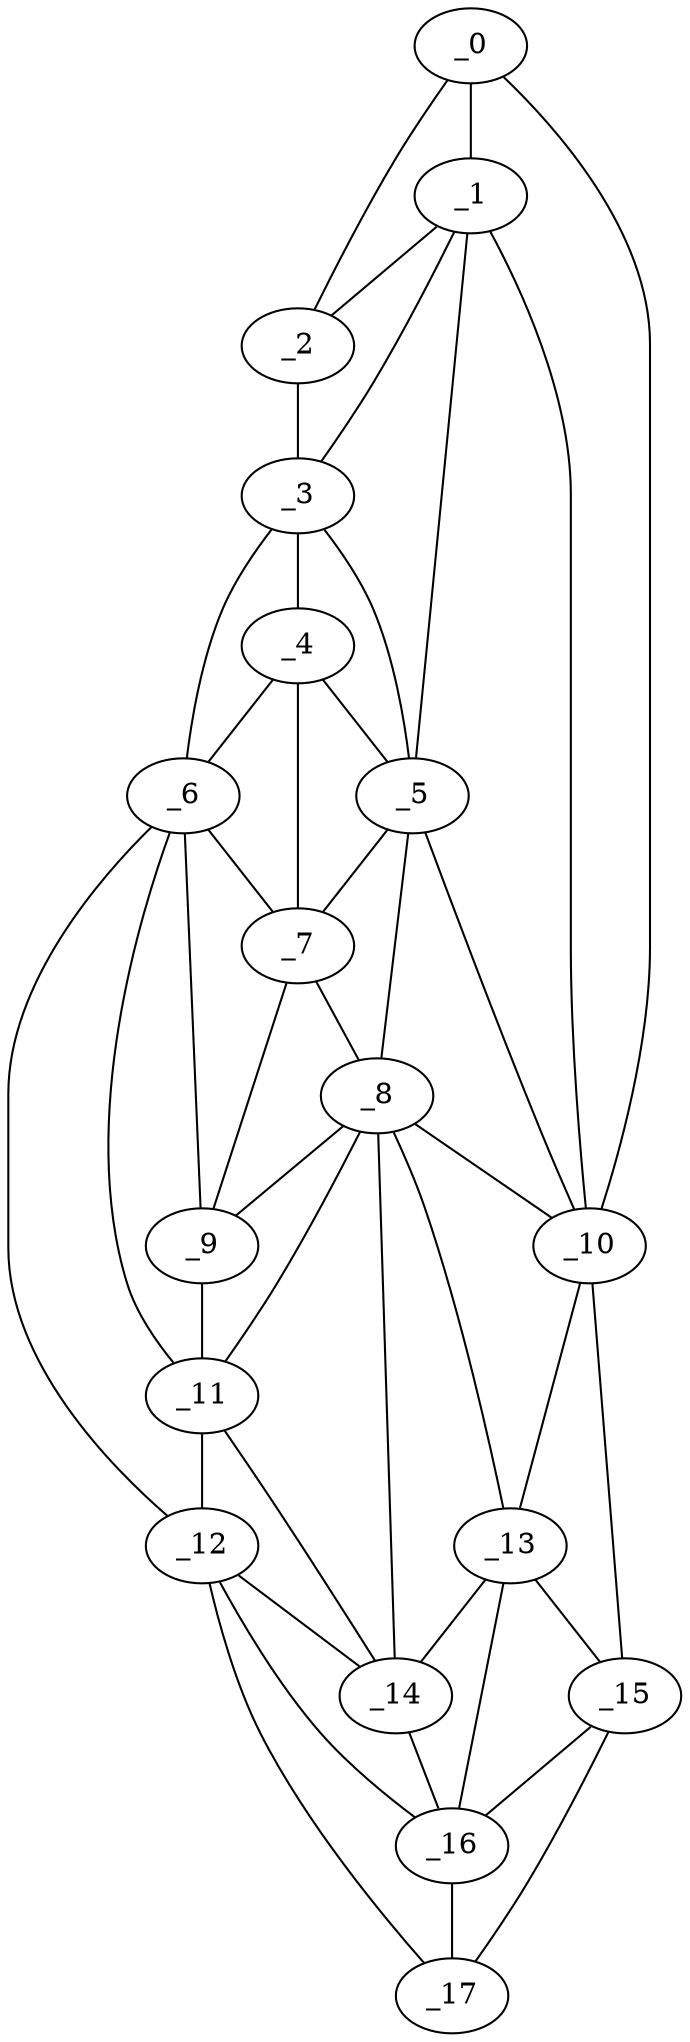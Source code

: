 graph "obj23__60.gxl" {
	_0	 [x=14,
		y=45];
	_1	 [x=32,
		y=49];
	_0 -- _1	 [valence=1];
	_2	 [x=33,
		y=41];
	_0 -- _2	 [valence=1];
	_10	 [x=77,
		y=84];
	_0 -- _10	 [valence=1];
	_1 -- _2	 [valence=1];
	_3	 [x=40,
		y=40];
	_1 -- _3	 [valence=2];
	_5	 [x=56,
		y=61];
	_1 -- _5	 [valence=2];
	_1 -- _10	 [valence=1];
	_2 -- _3	 [valence=1];
	_4	 [x=53,
		y=39];
	_3 -- _4	 [valence=2];
	_3 -- _5	 [valence=2];
	_6	 [x=63,
		y=37];
	_3 -- _6	 [valence=1];
	_4 -- _5	 [valence=2];
	_4 -- _6	 [valence=2];
	_7	 [x=65,
		y=55];
	_4 -- _7	 [valence=2];
	_5 -- _7	 [valence=2];
	_8	 [x=70,
		y=63];
	_5 -- _8	 [valence=2];
	_5 -- _10	 [valence=2];
	_6 -- _7	 [valence=2];
	_9	 [x=73,
		y=48];
	_6 -- _9	 [valence=1];
	_11	 [x=82,
		y=46];
	_6 -- _11	 [valence=1];
	_12	 [x=90,
		y=47];
	_6 -- _12	 [valence=1];
	_7 -- _8	 [valence=1];
	_7 -- _9	 [valence=2];
	_8 -- _9	 [valence=1];
	_8 -- _10	 [valence=2];
	_8 -- _11	 [valence=2];
	_13	 [x=90,
		y=80];
	_8 -- _13	 [valence=2];
	_14	 [x=94,
		y=55];
	_8 -- _14	 [valence=1];
	_9 -- _11	 [valence=2];
	_10 -- _13	 [valence=1];
	_15	 [x=105,
		y=77];
	_10 -- _15	 [valence=1];
	_11 -- _12	 [valence=2];
	_11 -- _14	 [valence=2];
	_12 -- _14	 [valence=2];
	_16	 [x=106,
		y=63];
	_12 -- _16	 [valence=2];
	_17	 [x=120,
		y=72];
	_12 -- _17	 [valence=1];
	_13 -- _14	 [valence=1];
	_13 -- _15	 [valence=1];
	_13 -- _16	 [valence=2];
	_14 -- _16	 [valence=1];
	_15 -- _16	 [valence=2];
	_15 -- _17	 [valence=1];
	_16 -- _17	 [valence=2];
}
